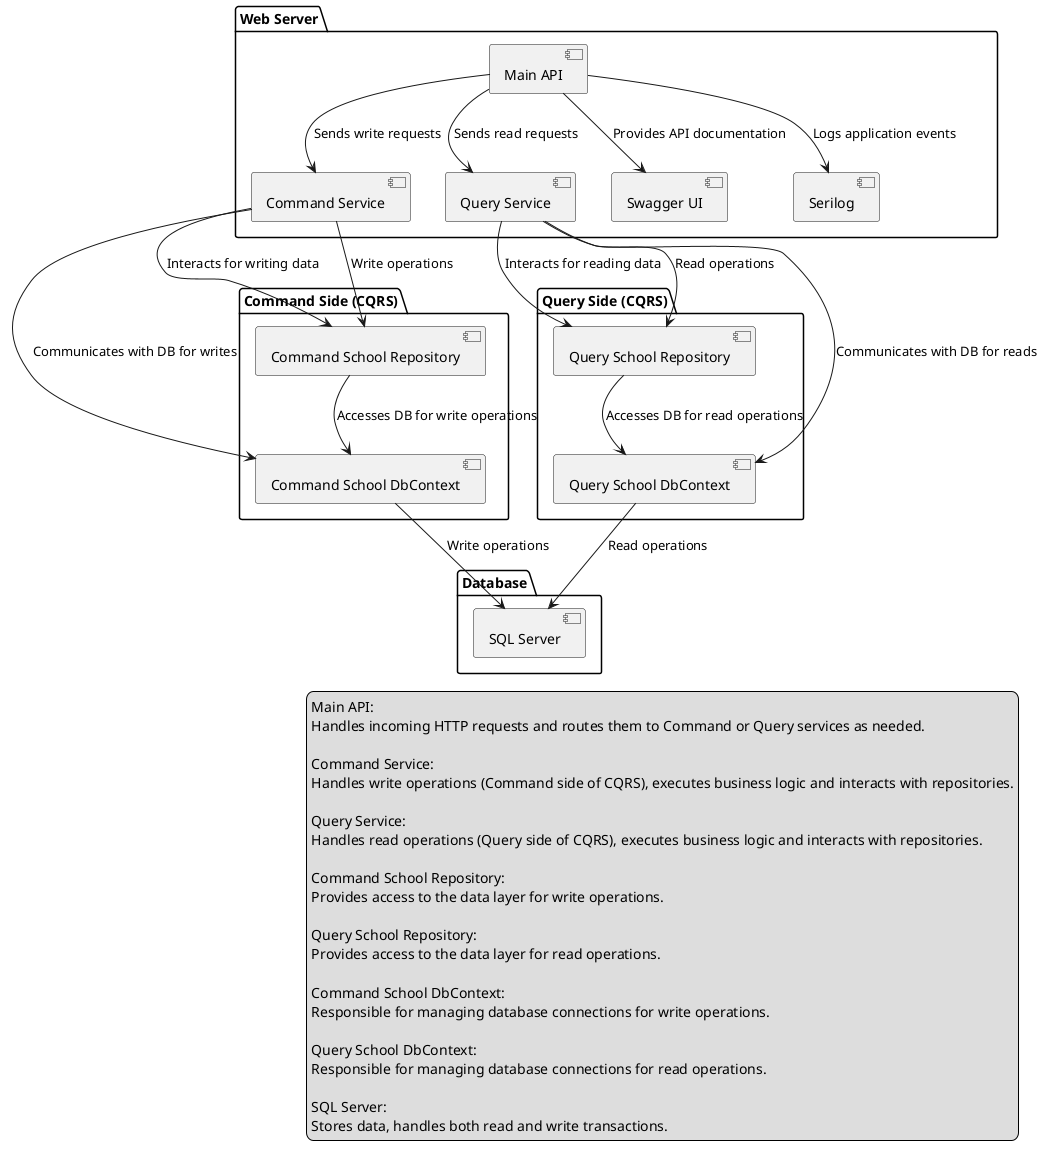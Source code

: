 @startuml

' Define the main components
package "Web Server" {
    [Main API] --> [Command Service] : Sends write requests
    [Main API] --> [Query Service] : Sends read requests
    [Main API] --> [Swagger UI] : Provides API documentation
    [Main API] --> [Serilog] : Logs application events
}

package "Command Side (CQRS)" {
    [Command Service] --> [Command School Repository] : Interacts for writing data
    [Command Service] --> [Command School DbContext] : Communicates with DB for writes
    [Command School Repository] --> [Command School DbContext] : Accesses DB for write operations
}

package "Query Side (CQRS)" {
    [Query Service] --> [Query School Repository] : Interacts for reading data
    [Query Service] --> [Query School DbContext] : Communicates with DB for reads
    [Query School Repository] --> [Query School DbContext] : Accesses DB for read operations
}

package "Database" {
    [SQL Server] 
    [Command School DbContext] --> [SQL Server] : Write operations
    [Query School DbContext] --> [SQL Server] : Read operations
}

' Add relationships between the components
[Command Service] --> [Command School Repository] : Write operations
[Query Service] --> [Query School Repository] : Read operations

' Use legend to describe components instead of notes
legend right
    Main API:
    Handles incoming HTTP requests and routes them to Command or Query services as needed.

    Command Service:
    Handles write operations (Command side of CQRS), executes business logic and interacts with repositories.

    Query Service:
    Handles read operations (Query side of CQRS), executes business logic and interacts with repositories.

    Command School Repository:
    Provides access to the data layer for write operations.

    Query School Repository:
    Provides access to the data layer for read operations.

    Command School DbContext:
    Responsible for managing database connections for write operations.

    Query School DbContext:
    Responsible for managing database connections for read operations.

    SQL Server:
    Stores data, handles both read and write transactions.
end legend

@enduml
